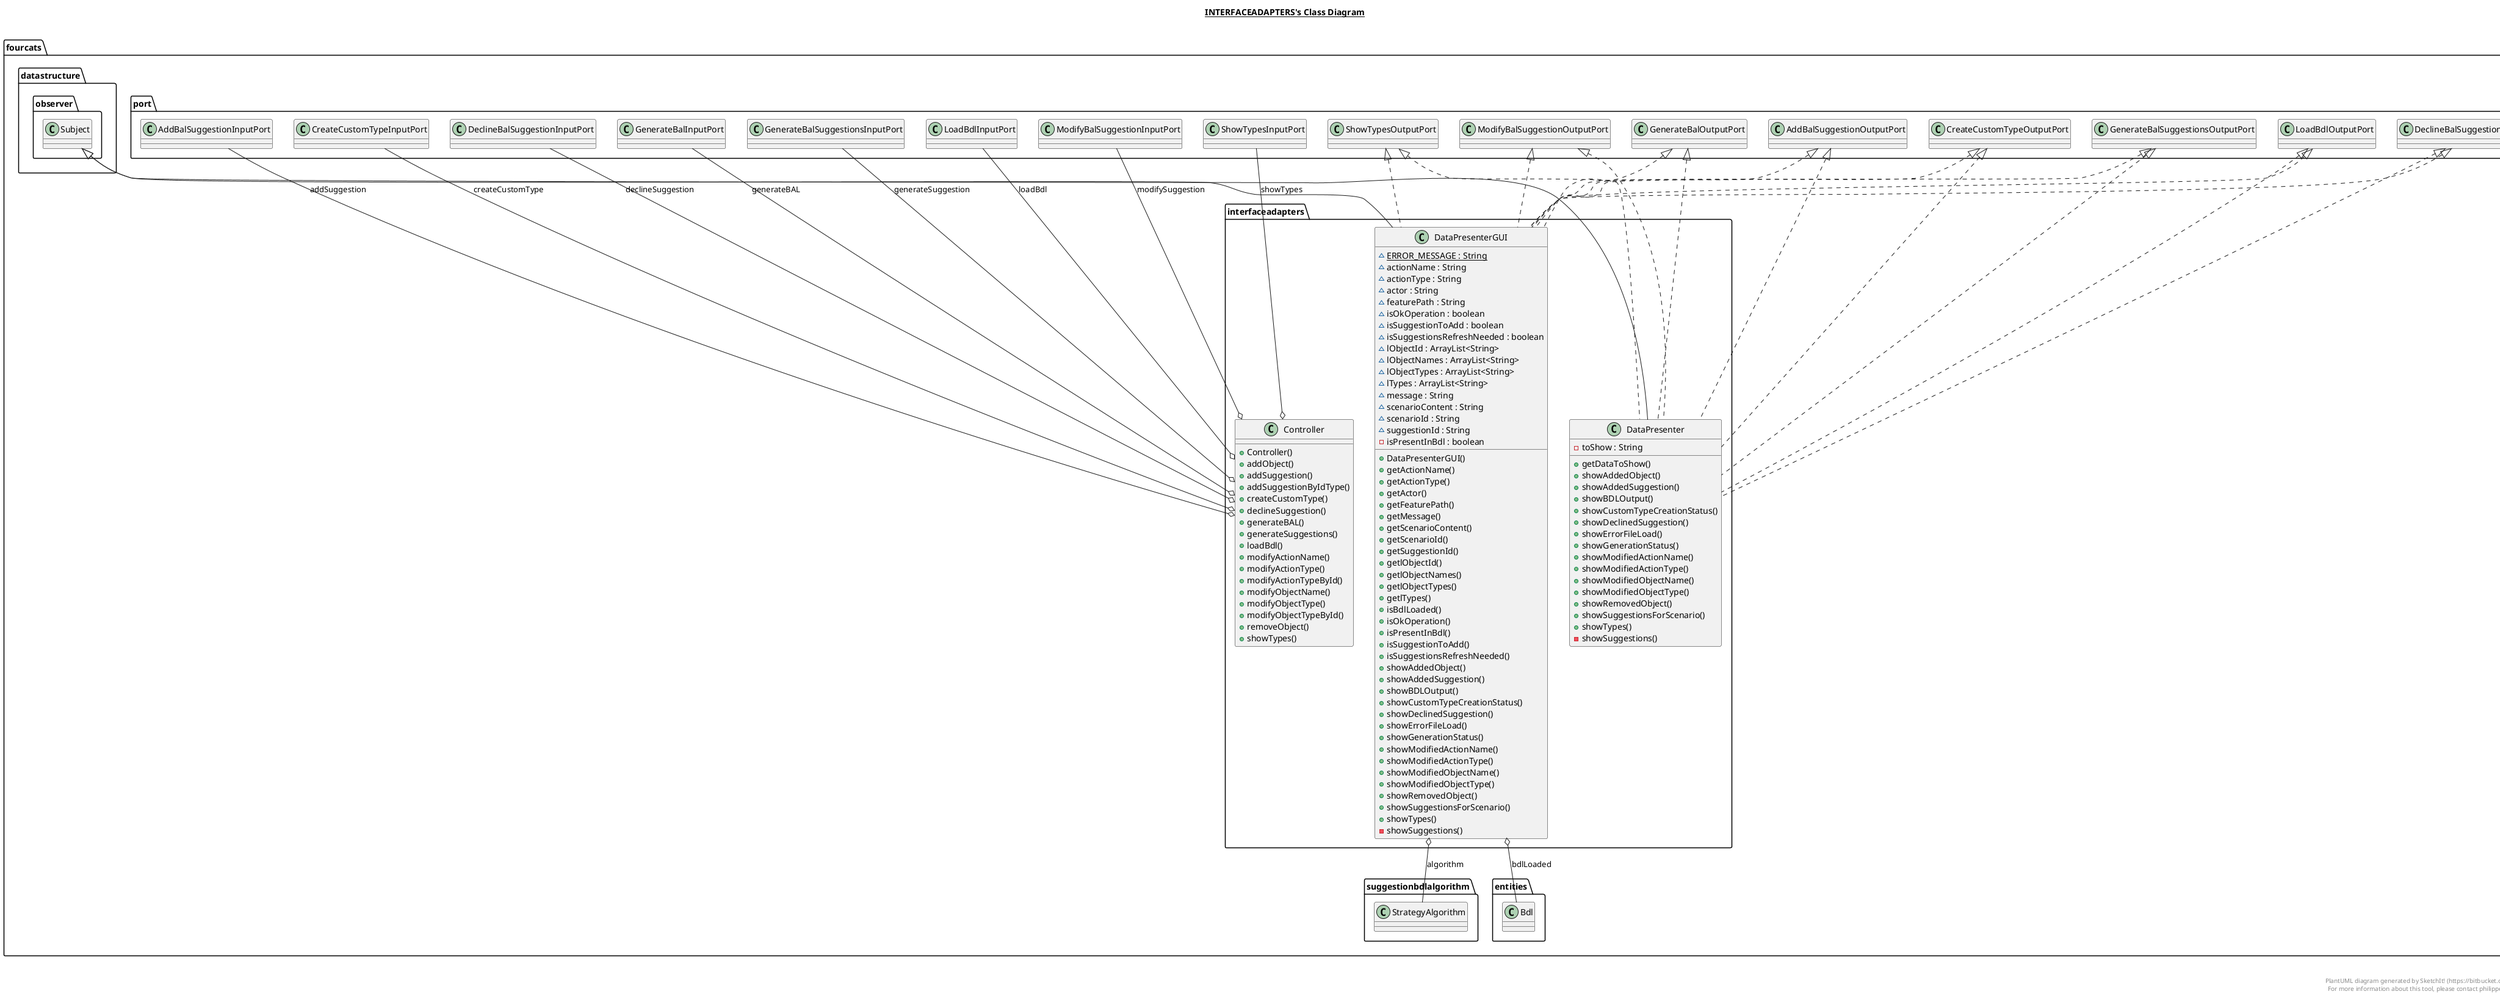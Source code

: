 @startuml

title __INTERFACEADAPTERS's Class Diagram__\n

  namespace fourcats {
    namespace interfaceadapters {
      class fourcats.interfaceadapters.Controller {
          + Controller()
          + addObject()
          + addSuggestion()
          + addSuggestionByIdType()
          + createCustomType()
          + declineSuggestion()
          + generateBAL()
          + generateSuggestions()
          + loadBdl()
          + modifyActionName()
          + modifyActionType()
          + modifyActionTypeById()
          + modifyObjectName()
          + modifyObjectType()
          + modifyObjectTypeById()
          + removeObject()
          + showTypes()
      }
    }
  }
  

  namespace fourcats {
    namespace interfaceadapters {
      class fourcats.interfaceadapters.DataPresenter {
          - toShow : String
          + getDataToShow()
          + showAddedObject()
          + showAddedSuggestion()
          + showBDLOutput()
          + showCustomTypeCreationStatus()
          + showDeclinedSuggestion()
          + showErrorFileLoad()
          + showGenerationStatus()
          + showModifiedActionName()
          + showModifiedActionType()
          + showModifiedObjectName()
          + showModifiedObjectType()
          + showRemovedObject()
          + showSuggestionsForScenario()
          + showTypes()
          - showSuggestions()
      }
    }
  }
  

  namespace fourcats {
    namespace interfaceadapters {
      class fourcats.interfaceadapters.DataPresenterGUI {
          {static} ~ ERROR_MESSAGE : String
          ~ actionName : String
          ~ actionType : String
          ~ actor : String
          ~ featurePath : String
          ~ isOkOperation : boolean
          ~ isSuggestionToAdd : boolean
          ~ isSuggestionsRefreshNeeded : boolean
          ~ lObjectId : ArrayList<String>
          ~ lObjectNames : ArrayList<String>
          ~ lObjectTypes : ArrayList<String>
          ~ lTypes : ArrayList<String>
          ~ message : String
          ~ scenarioContent : String
          ~ scenarioId : String
          ~ suggestionId : String
          - isPresentInBdl : boolean
          + DataPresenterGUI()
          + getActionName()
          + getActionType()
          + getActor()
          + getFeaturePath()
          + getMessage()
          + getScenarioContent()
          + getScenarioId()
          + getSuggestionId()
          + getlObjectId()
          + getlObjectNames()
          + getlObjectTypes()
          + getlTypes()
          + isBdlLoaded()
          + isOkOperation()
          + isPresentInBdl()
          + isSuggestionToAdd()
          + isSuggestionsRefreshNeeded()
          + showAddedObject()
          + showAddedSuggestion()
          + showBDLOutput()
          + showCustomTypeCreationStatus()
          + showDeclinedSuggestion()
          + showErrorFileLoad()
          + showGenerationStatus()
          + showModifiedActionName()
          + showModifiedActionType()
          + showModifiedObjectName()
          + showModifiedObjectType()
          + showRemovedObject()
          + showSuggestionsForScenario()
          + showTypes()
          - showSuggestions()
      }
    }
  }
  

  fourcats.interfaceadapters.Controller o-- fourcats.port.AddBalSuggestionInputPort : addSuggestion
  fourcats.interfaceadapters.Controller o-- fourcats.port.CreateCustomTypeInputPort : createCustomType
  fourcats.interfaceadapters.Controller o-- fourcats.port.DeclineBalSuggestionInputPort : declineSuggestion
  fourcats.interfaceadapters.Controller o-- fourcats.port.GenerateBalInputPort : generateBAL
  fourcats.interfaceadapters.Controller o-- fourcats.port.GenerateBalSuggestionsInputPort : generateSuggestion
  fourcats.interfaceadapters.Controller o-- fourcats.port.LoadBdlInputPort : loadBdl
  fourcats.interfaceadapters.Controller o-- fourcats.port.ModifyBalSuggestionInputPort : modifySuggestion
  fourcats.interfaceadapters.Controller o-- fourcats.port.ShowTypesInputPort : showTypes
  fourcats.interfaceadapters.DataPresenter .up.|> fourcats.port.AddBalSuggestionOutputPort
  fourcats.interfaceadapters.DataPresenter .up.|> fourcats.port.CreateCustomTypeOutputPort
  fourcats.interfaceadapters.DataPresenter .up.|> fourcats.port.DeclineBalSuggestionOutputPort
  fourcats.interfaceadapters.DataPresenter .up.|> fourcats.port.GenerateBalOutputPort
  fourcats.interfaceadapters.DataPresenter .up.|> fourcats.port.GenerateBalSuggestionsOutputPort
  fourcats.interfaceadapters.DataPresenter .up.|> fourcats.port.LoadBdlOutputPort
  fourcats.interfaceadapters.DataPresenter .up.|> fourcats.port.ModifyBalSuggestionOutputPort
  fourcats.interfaceadapters.DataPresenter .up.|> fourcats.port.ShowTypesOutputPort
  fourcats.interfaceadapters.DataPresenter -up-|> fourcats.datastructure.observer.Subject
  fourcats.interfaceadapters.DataPresenterGUI .up.|> fourcats.port.AddBalSuggestionOutputPort
  fourcats.interfaceadapters.DataPresenterGUI .up.|> fourcats.port.CreateCustomTypeOutputPort
  fourcats.interfaceadapters.DataPresenterGUI .up.|> fourcats.port.DeclineBalSuggestionOutputPort
  fourcats.interfaceadapters.DataPresenterGUI .up.|> fourcats.port.GenerateBalOutputPort
  fourcats.interfaceadapters.DataPresenterGUI .up.|> fourcats.port.GenerateBalSuggestionsOutputPort
  fourcats.interfaceadapters.DataPresenterGUI .up.|> fourcats.port.LoadBdlOutputPort
  fourcats.interfaceadapters.DataPresenterGUI .up.|> fourcats.port.ModifyBalSuggestionOutputPort
  fourcats.interfaceadapters.DataPresenterGUI .up.|> fourcats.port.ShowTypesOutputPort
  fourcats.interfaceadapters.DataPresenterGUI -up-|> fourcats.datastructure.observer.Subject
  fourcats.interfaceadapters.DataPresenterGUI o-- fourcats.suggestionbdlalgorithm.StrategyAlgorithm : algorithm
  fourcats.interfaceadapters.DataPresenterGUI o-- fourcats.entities.Bdl : bdlLoaded


right footer


PlantUML diagram generated by SketchIt! (https://bitbucket.org/pmesmeur/sketch.it)
For more information about this tool, please contact philippe.mesmeur@gmail.com
endfooter

@enduml
